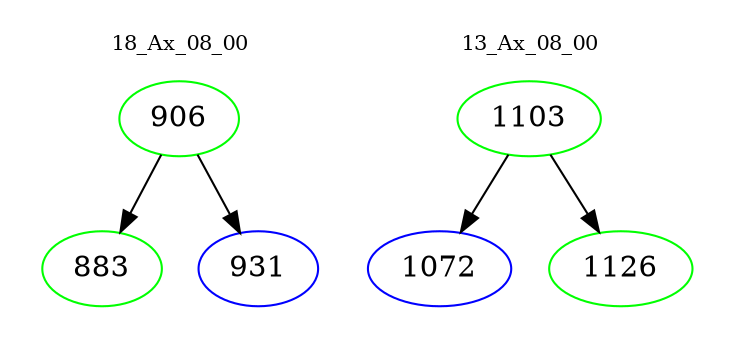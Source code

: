 digraph{
subgraph cluster_0 {
color = white
label = "18_Ax_08_00";
fontsize=10;
T0_906 [label="906", color="green"]
T0_906 -> T0_883 [color="black"]
T0_883 [label="883", color="green"]
T0_906 -> T0_931 [color="black"]
T0_931 [label="931", color="blue"]
}
subgraph cluster_1 {
color = white
label = "13_Ax_08_00";
fontsize=10;
T1_1103 [label="1103", color="green"]
T1_1103 -> T1_1072 [color="black"]
T1_1072 [label="1072", color="blue"]
T1_1103 -> T1_1126 [color="black"]
T1_1126 [label="1126", color="green"]
}
}
